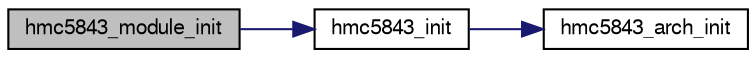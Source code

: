 digraph "hmc5843_module_init"
{
  edge [fontname="FreeSans",fontsize="10",labelfontname="FreeSans",labelfontsize="10"];
  node [fontname="FreeSans",fontsize="10",shape=record];
  rankdir="LR";
  Node1 [label="hmc5843_module_init",height=0.2,width=0.4,color="black", fillcolor="grey75", style="filled", fontcolor="black"];
  Node1 -> Node2 [color="midnightblue",fontsize="10",style="solid",fontname="FreeSans"];
  Node2 [label="hmc5843_init",height=0.2,width=0.4,color="black", fillcolor="white", style="filled",URL="$hmc5843_8c.html#af07ba9764727d8692eb33cd271080cdc"];
  Node2 -> Node3 [color="midnightblue",fontsize="10",style="solid",fontname="FreeSans"];
  Node3 [label="hmc5843_arch_init",height=0.2,width=0.4,color="black", fillcolor="white", style="filled",URL="$sim_2peripherals_2hmc5843__arch_8c.html#ac346fa452f9a5c3412581aba7e5af4e7"];
}
